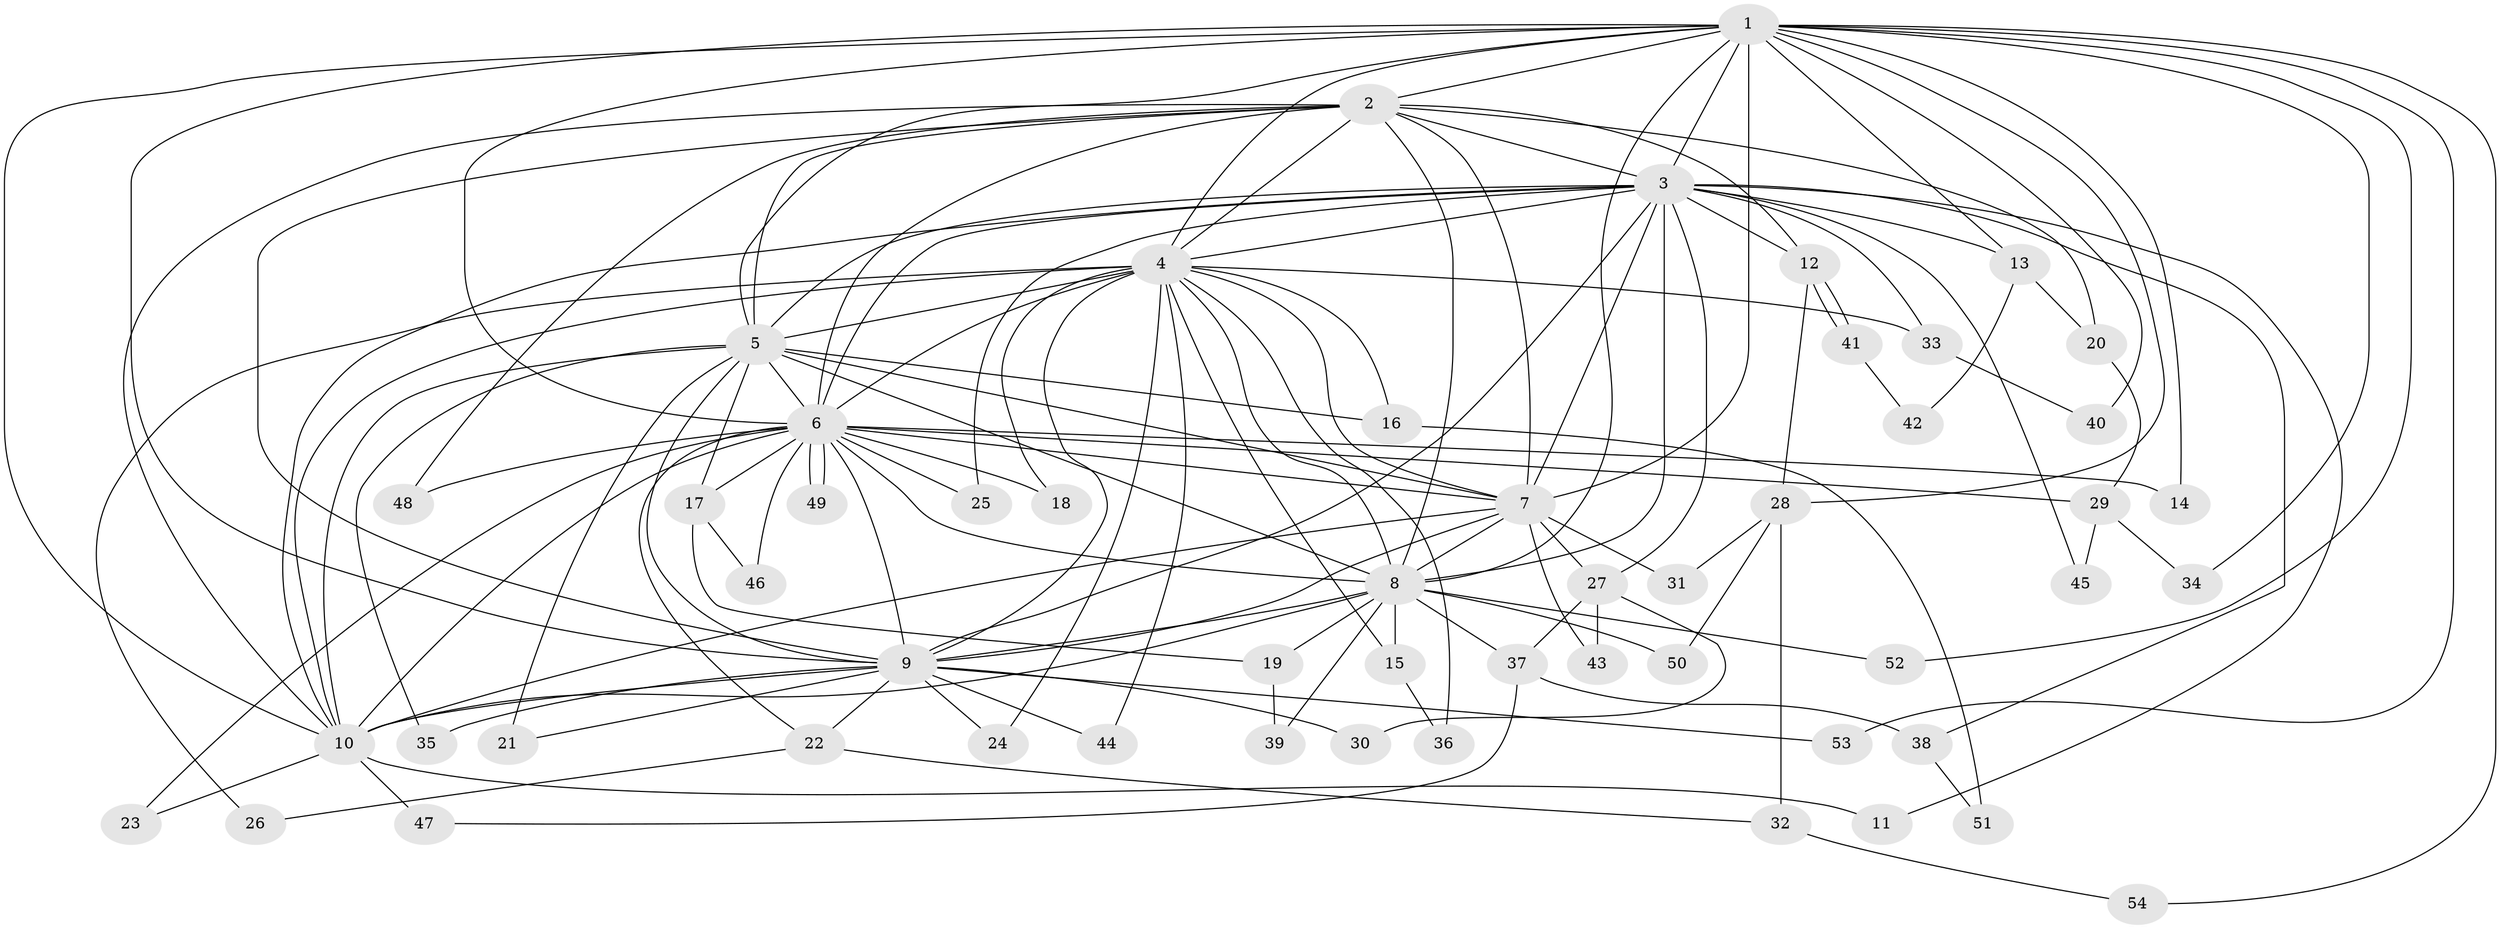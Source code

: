 // coarse degree distribution, {10: 0.13636363636363635, 13: 0.045454545454545456, 9: 0.09090909090909091, 8: 0.045454545454545456, 11: 0.045454545454545456, 4: 0.18181818181818182, 2: 0.18181818181818182, 3: 0.13636363636363635, 5: 0.045454545454545456, 1: 0.09090909090909091}
// Generated by graph-tools (version 1.1) at 2025/50/03/04/25 22:50:03]
// undirected, 54 vertices, 133 edges
graph export_dot {
  node [color=gray90,style=filled];
  1;
  2;
  3;
  4;
  5;
  6;
  7;
  8;
  9;
  10;
  11;
  12;
  13;
  14;
  15;
  16;
  17;
  18;
  19;
  20;
  21;
  22;
  23;
  24;
  25;
  26;
  27;
  28;
  29;
  30;
  31;
  32;
  33;
  34;
  35;
  36;
  37;
  38;
  39;
  40;
  41;
  42;
  43;
  44;
  45;
  46;
  47;
  48;
  49;
  50;
  51;
  52;
  53;
  54;
  1 -- 2;
  1 -- 3;
  1 -- 4;
  1 -- 5;
  1 -- 6;
  1 -- 7;
  1 -- 8;
  1 -- 9;
  1 -- 10;
  1 -- 13;
  1 -- 14;
  1 -- 28;
  1 -- 34;
  1 -- 40;
  1 -- 52;
  1 -- 53;
  1 -- 54;
  2 -- 3;
  2 -- 4;
  2 -- 5;
  2 -- 6;
  2 -- 7;
  2 -- 8;
  2 -- 9;
  2 -- 10;
  2 -- 12;
  2 -- 20;
  2 -- 48;
  3 -- 4;
  3 -- 5;
  3 -- 6;
  3 -- 7;
  3 -- 8;
  3 -- 9;
  3 -- 10;
  3 -- 11;
  3 -- 12;
  3 -- 13;
  3 -- 25;
  3 -- 27;
  3 -- 33;
  3 -- 38;
  3 -- 45;
  4 -- 5;
  4 -- 6;
  4 -- 7;
  4 -- 8;
  4 -- 9;
  4 -- 10;
  4 -- 15;
  4 -- 16;
  4 -- 18;
  4 -- 24;
  4 -- 26;
  4 -- 33;
  4 -- 36;
  4 -- 44;
  5 -- 6;
  5 -- 7;
  5 -- 8;
  5 -- 9;
  5 -- 10;
  5 -- 16;
  5 -- 17;
  5 -- 21;
  5 -- 35;
  6 -- 7;
  6 -- 8;
  6 -- 9;
  6 -- 10;
  6 -- 14;
  6 -- 17;
  6 -- 18;
  6 -- 22;
  6 -- 23;
  6 -- 25;
  6 -- 29;
  6 -- 46;
  6 -- 48;
  6 -- 49;
  6 -- 49;
  7 -- 8;
  7 -- 9;
  7 -- 10;
  7 -- 27;
  7 -- 31;
  7 -- 43;
  8 -- 9;
  8 -- 10;
  8 -- 15;
  8 -- 19;
  8 -- 37;
  8 -- 39;
  8 -- 50;
  8 -- 52;
  9 -- 10;
  9 -- 21;
  9 -- 22;
  9 -- 24;
  9 -- 30;
  9 -- 35;
  9 -- 44;
  9 -- 53;
  10 -- 11;
  10 -- 23;
  10 -- 47;
  12 -- 28;
  12 -- 41;
  12 -- 41;
  13 -- 20;
  13 -- 42;
  15 -- 36;
  16 -- 51;
  17 -- 19;
  17 -- 46;
  19 -- 39;
  20 -- 29;
  22 -- 26;
  22 -- 32;
  27 -- 30;
  27 -- 37;
  27 -- 43;
  28 -- 31;
  28 -- 32;
  28 -- 50;
  29 -- 34;
  29 -- 45;
  32 -- 54;
  33 -- 40;
  37 -- 38;
  37 -- 47;
  38 -- 51;
  41 -- 42;
}
